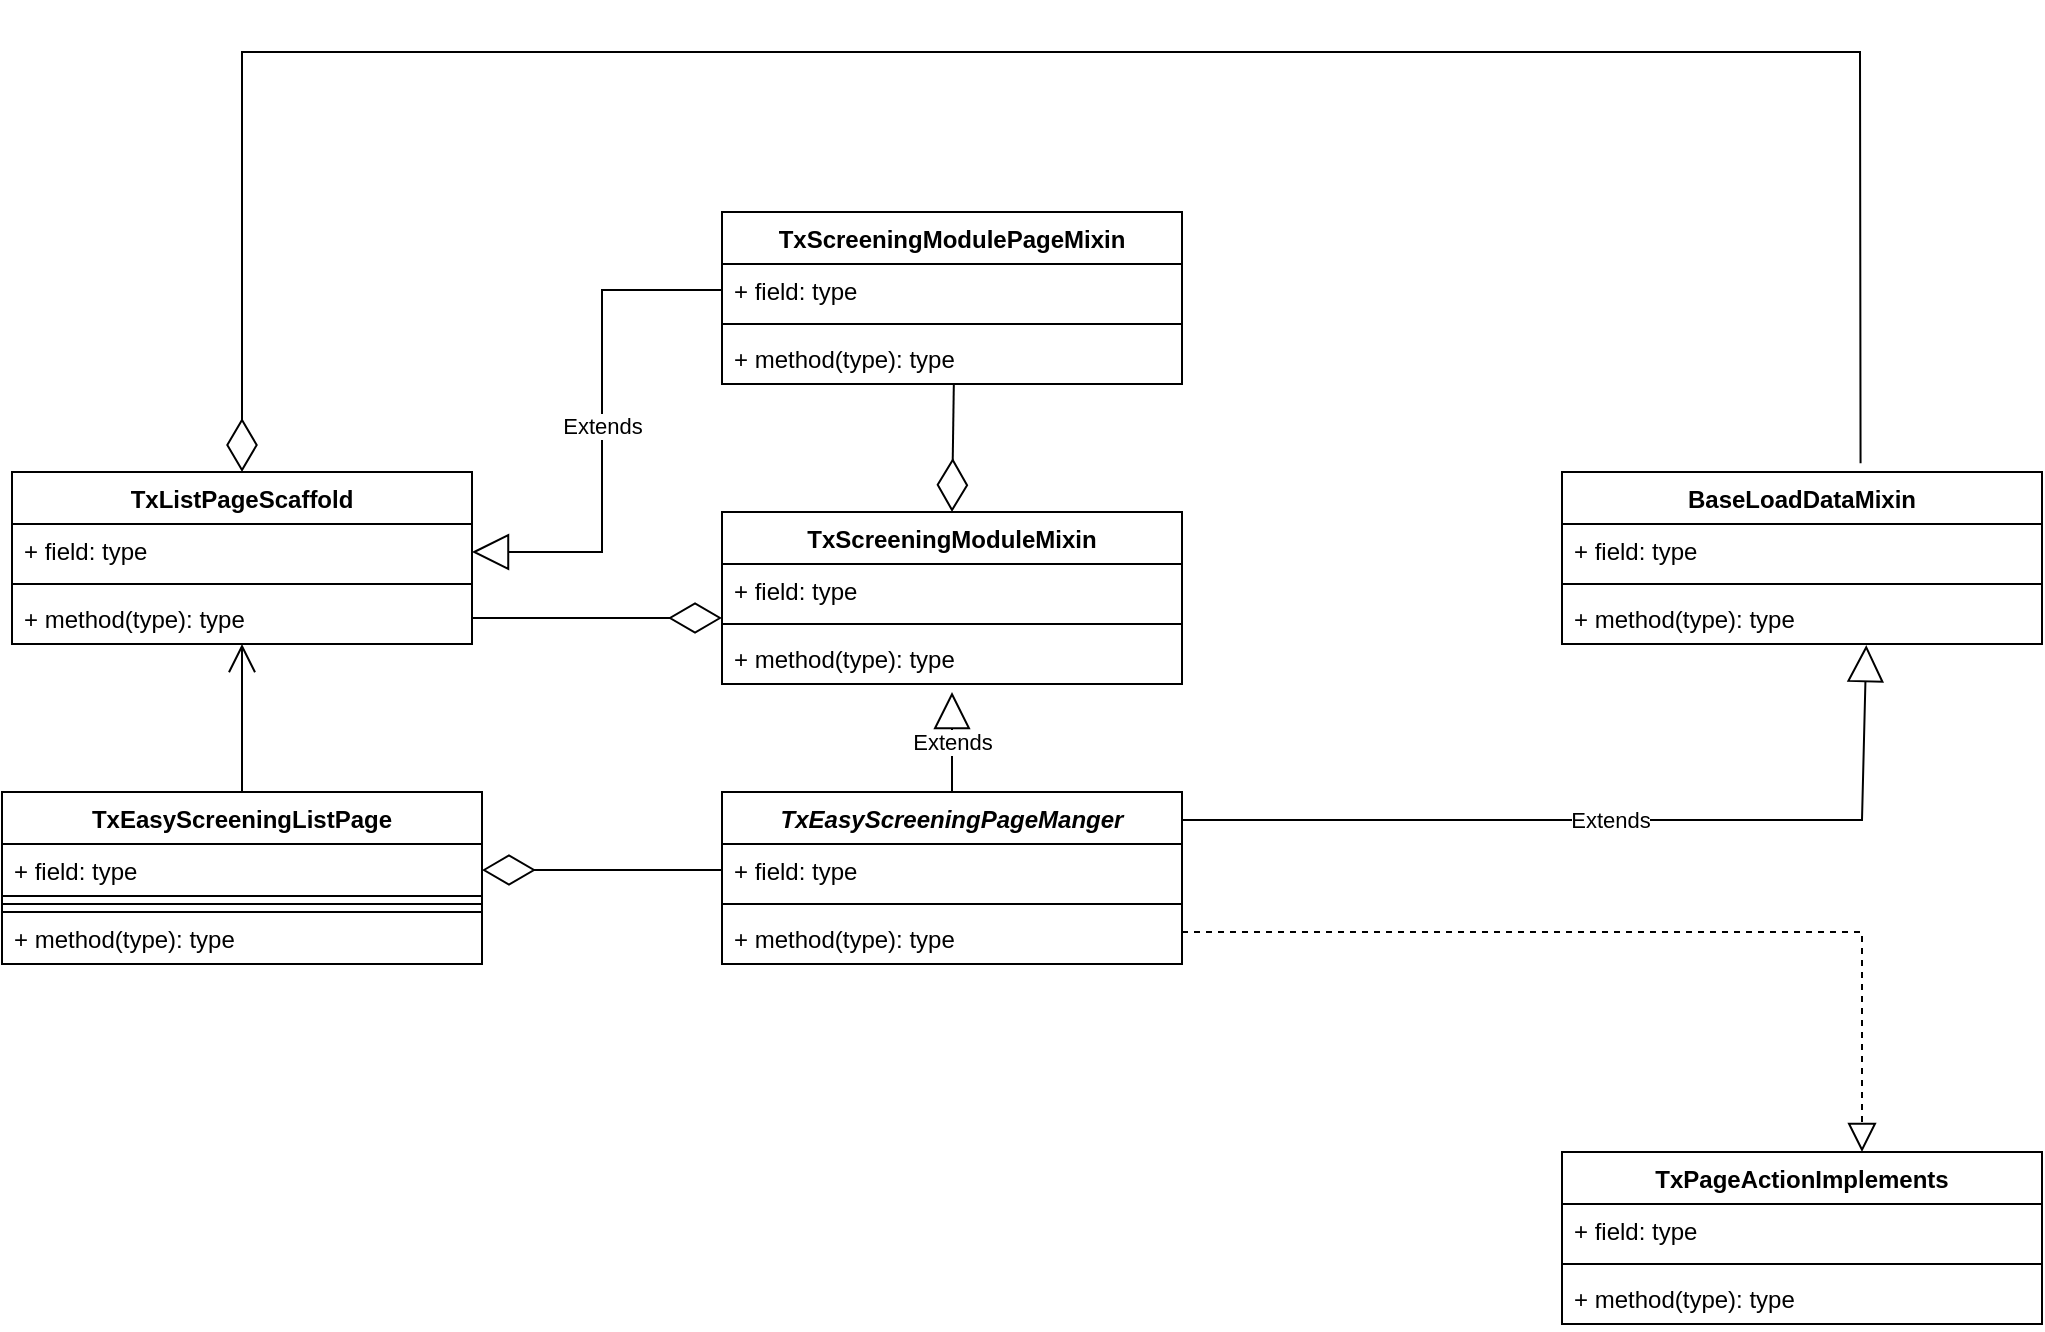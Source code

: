<mxfile version="16.1.0" type="github">
  <diagram id="tgZUNgkG0fE2vj0XrzTg" name="第 1 页">
    <mxGraphModel dx="1580" dy="889" grid="1" gridSize="10" guides="1" tooltips="1" connect="1" arrows="1" fold="1" page="1" pageScale="1" pageWidth="3300" pageHeight="4681" math="0" shadow="0">
      <root>
        <mxCell id="0" />
        <mxCell id="1" parent="0" />
        <mxCell id="r79l5NThXxZ2iHZrWcsW-2" value="BaseLoadDataMixin&#xa;" style="swimlane;fontStyle=1;align=center;verticalAlign=top;childLayout=stackLayout;horizontal=1;startSize=26;horizontalStack=0;resizeParent=1;resizeParentMax=0;resizeLast=0;collapsible=1;marginBottom=0;shadow=0;" parent="1" vertex="1">
          <mxGeometry x="1130" y="370" width="240" height="86" as="geometry" />
        </mxCell>
        <mxCell id="r79l5NThXxZ2iHZrWcsW-3" value="+ field: type" style="text;strokeColor=none;fillColor=none;align=left;verticalAlign=top;spacingLeft=4;spacingRight=4;overflow=hidden;rotatable=0;points=[[0,0.5],[1,0.5]];portConstraint=eastwest;" parent="r79l5NThXxZ2iHZrWcsW-2" vertex="1">
          <mxGeometry y="26" width="240" height="26" as="geometry" />
        </mxCell>
        <mxCell id="r79l5NThXxZ2iHZrWcsW-4" value="" style="line;strokeWidth=1;fillColor=none;align=left;verticalAlign=middle;spacingTop=-1;spacingLeft=3;spacingRight=3;rotatable=0;labelPosition=right;points=[];portConstraint=eastwest;" parent="r79l5NThXxZ2iHZrWcsW-2" vertex="1">
          <mxGeometry y="52" width="240" height="8" as="geometry" />
        </mxCell>
        <mxCell id="r79l5NThXxZ2iHZrWcsW-5" value="+ method(type): type" style="text;strokeColor=none;fillColor=none;align=left;verticalAlign=top;spacingLeft=4;spacingRight=4;overflow=hidden;rotatable=0;points=[[0,0.5],[1,0.5]];portConstraint=eastwest;" parent="r79l5NThXxZ2iHZrWcsW-2" vertex="1">
          <mxGeometry y="60" width="240" height="26" as="geometry" />
        </mxCell>
        <mxCell id="r79l5NThXxZ2iHZrWcsW-10" value="TxEasyScreeningListPage" style="swimlane;fontStyle=1;align=center;verticalAlign=top;childLayout=stackLayout;horizontal=1;startSize=26;horizontalStack=0;resizeParent=1;resizeParentMax=0;resizeLast=0;collapsible=1;marginBottom=0;shadow=0;strokeColor=#000000;" parent="1" vertex="1">
          <mxGeometry x="350" y="530" width="240" height="86" as="geometry" />
        </mxCell>
        <mxCell id="r79l5NThXxZ2iHZrWcsW-11" value="+ field: type" style="text;strokeColor=#000000;fillColor=none;align=left;verticalAlign=top;spacingLeft=4;spacingRight=4;overflow=hidden;rotatable=0;points=[[0,0.5],[1,0.5]];portConstraint=eastwest;shadow=0;" parent="r79l5NThXxZ2iHZrWcsW-10" vertex="1">
          <mxGeometry y="26" width="240" height="26" as="geometry" />
        </mxCell>
        <mxCell id="r79l5NThXxZ2iHZrWcsW-12" value="" style="line;strokeWidth=1;fillColor=none;align=left;verticalAlign=middle;spacingTop=-1;spacingLeft=3;spacingRight=3;rotatable=0;labelPosition=right;points=[];portConstraint=eastwest;shadow=0;strokeColor=#000000;" parent="r79l5NThXxZ2iHZrWcsW-10" vertex="1">
          <mxGeometry y="52" width="240" height="8" as="geometry" />
        </mxCell>
        <mxCell id="r79l5NThXxZ2iHZrWcsW-13" value="+ method(type): type" style="text;strokeColor=#000000;fillColor=none;align=left;verticalAlign=top;spacingLeft=4;spacingRight=4;overflow=hidden;rotatable=0;points=[[0,0.5],[1,0.5]];portConstraint=eastwest;shadow=0;" parent="r79l5NThXxZ2iHZrWcsW-10" vertex="1">
          <mxGeometry y="60" width="240" height="26" as="geometry" />
        </mxCell>
        <mxCell id="r79l5NThXxZ2iHZrWcsW-19" value="TxEasyScreeningPageManger" style="swimlane;fontStyle=3;align=center;verticalAlign=top;childLayout=stackLayout;horizontal=1;startSize=26;horizontalStack=0;resizeParent=1;resizeParentMax=0;resizeLast=0;collapsible=1;marginBottom=0;shadow=0;" parent="1" vertex="1">
          <mxGeometry x="710" y="530" width="230" height="86" as="geometry" />
        </mxCell>
        <mxCell id="r79l5NThXxZ2iHZrWcsW-20" value="+ field: type" style="text;strokeColor=none;fillColor=none;align=left;verticalAlign=top;spacingLeft=4;spacingRight=4;overflow=hidden;rotatable=0;points=[[0,0.5],[1,0.5]];portConstraint=eastwest;shadow=0;" parent="r79l5NThXxZ2iHZrWcsW-19" vertex="1">
          <mxGeometry y="26" width="230" height="26" as="geometry" />
        </mxCell>
        <mxCell id="r79l5NThXxZ2iHZrWcsW-21" value="" style="line;strokeWidth=1;fillColor=none;align=left;verticalAlign=middle;spacingTop=-1;spacingLeft=3;spacingRight=3;rotatable=0;labelPosition=right;points=[];portConstraint=eastwest;shadow=0;" parent="r79l5NThXxZ2iHZrWcsW-19" vertex="1">
          <mxGeometry y="52" width="230" height="8" as="geometry" />
        </mxCell>
        <mxCell id="r79l5NThXxZ2iHZrWcsW-22" value="+ method(type): type" style="text;strokeColor=none;fillColor=none;align=left;verticalAlign=top;spacingLeft=4;spacingRight=4;overflow=hidden;rotatable=0;points=[[0,0.5],[1,0.5]];portConstraint=eastwest;shadow=0;" parent="r79l5NThXxZ2iHZrWcsW-19" vertex="1">
          <mxGeometry y="60" width="230" height="26" as="geometry" />
        </mxCell>
        <mxCell id="r79l5NThXxZ2iHZrWcsW-23" value="TxScreeningModuleMixin&#xa;" style="swimlane;fontStyle=1;align=center;verticalAlign=top;childLayout=stackLayout;horizontal=1;startSize=26;horizontalStack=0;resizeParent=1;resizeParentMax=0;resizeLast=0;collapsible=1;marginBottom=0;shadow=0;" parent="1" vertex="1">
          <mxGeometry x="710" y="390" width="230" height="86" as="geometry" />
        </mxCell>
        <mxCell id="r79l5NThXxZ2iHZrWcsW-24" value="+ field: type" style="text;strokeColor=none;fillColor=none;align=left;verticalAlign=top;spacingLeft=4;spacingRight=4;overflow=hidden;rotatable=0;points=[[0,0.5],[1,0.5]];portConstraint=eastwest;shadow=0;" parent="r79l5NThXxZ2iHZrWcsW-23" vertex="1">
          <mxGeometry y="26" width="230" height="26" as="geometry" />
        </mxCell>
        <mxCell id="r79l5NThXxZ2iHZrWcsW-25" value="" style="line;strokeWidth=1;fillColor=none;align=left;verticalAlign=middle;spacingTop=-1;spacingLeft=3;spacingRight=3;rotatable=0;labelPosition=right;points=[];portConstraint=eastwest;shadow=0;" parent="r79l5NThXxZ2iHZrWcsW-23" vertex="1">
          <mxGeometry y="52" width="230" height="8" as="geometry" />
        </mxCell>
        <mxCell id="r79l5NThXxZ2iHZrWcsW-26" value="+ method(type): type" style="text;strokeColor=none;fillColor=none;align=left;verticalAlign=top;spacingLeft=4;spacingRight=4;overflow=hidden;rotatable=0;points=[[0,0.5],[1,0.5]];portConstraint=eastwest;shadow=0;" parent="r79l5NThXxZ2iHZrWcsW-23" vertex="1">
          <mxGeometry y="60" width="230" height="26" as="geometry" />
        </mxCell>
        <mxCell id="r79l5NThXxZ2iHZrWcsW-27" value="TxPageActionImplements" style="swimlane;fontStyle=1;align=center;verticalAlign=top;childLayout=stackLayout;horizontal=1;startSize=26;horizontalStack=0;resizeParent=1;resizeParentMax=0;resizeLast=0;collapsible=1;marginBottom=0;shadow=0;" parent="1" vertex="1">
          <mxGeometry x="1130" y="710" width="240" height="86" as="geometry" />
        </mxCell>
        <mxCell id="r79l5NThXxZ2iHZrWcsW-28" value="+ field: type" style="text;strokeColor=none;fillColor=none;align=left;verticalAlign=top;spacingLeft=4;spacingRight=4;overflow=hidden;rotatable=0;points=[[0,0.5],[1,0.5]];portConstraint=eastwest;shadow=0;" parent="r79l5NThXxZ2iHZrWcsW-27" vertex="1">
          <mxGeometry y="26" width="240" height="26" as="geometry" />
        </mxCell>
        <mxCell id="r79l5NThXxZ2iHZrWcsW-29" value="" style="line;strokeWidth=1;fillColor=none;align=left;verticalAlign=middle;spacingTop=-1;spacingLeft=3;spacingRight=3;rotatable=0;labelPosition=right;points=[];portConstraint=eastwest;shadow=0;" parent="r79l5NThXxZ2iHZrWcsW-27" vertex="1">
          <mxGeometry y="52" width="240" height="8" as="geometry" />
        </mxCell>
        <mxCell id="r79l5NThXxZ2iHZrWcsW-30" value="+ method(type): type" style="text;strokeColor=none;fillColor=none;align=left;verticalAlign=top;spacingLeft=4;spacingRight=4;overflow=hidden;rotatable=0;points=[[0,0.5],[1,0.5]];portConstraint=eastwest;shadow=0;" parent="r79l5NThXxZ2iHZrWcsW-27" vertex="1">
          <mxGeometry y="60" width="240" height="26" as="geometry" />
        </mxCell>
        <mxCell id="r79l5NThXxZ2iHZrWcsW-35" value="TxListPageScaffold" style="swimlane;fontStyle=1;align=center;verticalAlign=top;childLayout=stackLayout;horizontal=1;startSize=26;horizontalStack=0;resizeParent=1;resizeParentMax=0;resizeLast=0;collapsible=1;marginBottom=0;shadow=0;" parent="1" vertex="1">
          <mxGeometry x="355" y="370" width="230" height="86" as="geometry" />
        </mxCell>
        <mxCell id="r79l5NThXxZ2iHZrWcsW-36" value="+ field: type" style="text;strokeColor=none;fillColor=none;align=left;verticalAlign=top;spacingLeft=4;spacingRight=4;overflow=hidden;rotatable=0;points=[[0,0.5],[1,0.5]];portConstraint=eastwest;shadow=0;" parent="r79l5NThXxZ2iHZrWcsW-35" vertex="1">
          <mxGeometry y="26" width="230" height="26" as="geometry" />
        </mxCell>
        <mxCell id="r79l5NThXxZ2iHZrWcsW-37" value="" style="line;strokeWidth=1;fillColor=none;align=left;verticalAlign=middle;spacingTop=-1;spacingLeft=3;spacingRight=3;rotatable=0;labelPosition=right;points=[];portConstraint=eastwest;shadow=0;" parent="r79l5NThXxZ2iHZrWcsW-35" vertex="1">
          <mxGeometry y="52" width="230" height="8" as="geometry" />
        </mxCell>
        <mxCell id="r79l5NThXxZ2iHZrWcsW-38" value="+ method(type): type" style="text;strokeColor=none;fillColor=none;align=left;verticalAlign=top;spacingLeft=4;spacingRight=4;overflow=hidden;rotatable=0;points=[[0,0.5],[1,0.5]];portConstraint=eastwest;shadow=0;" parent="r79l5NThXxZ2iHZrWcsW-35" vertex="1">
          <mxGeometry y="60" width="230" height="26" as="geometry" />
        </mxCell>
        <mxCell id="MXres9sQd2bUg8aWmuaE-1" value="" style="endArrow=open;endFill=1;endSize=12;html=1;rounded=0;exitX=0.5;exitY=0;exitDx=0;exitDy=0;" edge="1" parent="1" source="r79l5NThXxZ2iHZrWcsW-10" target="r79l5NThXxZ2iHZrWcsW-38">
          <mxGeometry width="160" relative="1" as="geometry">
            <mxPoint x="460" y="470" as="sourcePoint" />
            <mxPoint x="470" y="470" as="targetPoint" />
          </mxGeometry>
        </mxCell>
        <mxCell id="MXres9sQd2bUg8aWmuaE-3" value="" style="endArrow=block;dashed=1;endFill=0;endSize=12;html=1;rounded=0;" edge="1" parent="1">
          <mxGeometry width="160" relative="1" as="geometry">
            <mxPoint x="940" y="600" as="sourcePoint" />
            <mxPoint x="1280" y="710" as="targetPoint" />
            <Array as="points">
              <mxPoint x="1280" y="600" />
            </Array>
          </mxGeometry>
        </mxCell>
        <mxCell id="MXres9sQd2bUg8aWmuaE-4" value="Extends" style="endArrow=block;endSize=16;endFill=0;html=1;rounded=0;entryX=0.634;entryY=1.021;entryDx=0;entryDy=0;entryPerimeter=0;" edge="1" parent="1" target="r79l5NThXxZ2iHZrWcsW-5">
          <mxGeometry width="160" relative="1" as="geometry">
            <mxPoint x="940" y="544" as="sourcePoint" />
            <mxPoint x="1090" y="460" as="targetPoint" />
            <Array as="points">
              <mxPoint x="1280" y="544" />
            </Array>
          </mxGeometry>
        </mxCell>
        <mxCell id="MXres9sQd2bUg8aWmuaE-5" value="Extends" style="endArrow=block;endSize=16;endFill=0;html=1;rounded=0;exitX=0.5;exitY=0;exitDx=0;exitDy=0;" edge="1" parent="1" source="r79l5NThXxZ2iHZrWcsW-19">
          <mxGeometry width="160" relative="1" as="geometry">
            <mxPoint x="1040" y="568" as="sourcePoint" />
            <mxPoint x="825" y="480" as="targetPoint" />
          </mxGeometry>
        </mxCell>
        <mxCell id="MXres9sQd2bUg8aWmuaE-11" value="TxScreeningModulePageMixin" style="swimlane;fontStyle=1;align=center;verticalAlign=top;childLayout=stackLayout;horizontal=1;startSize=26;horizontalStack=0;resizeParent=1;resizeParentMax=0;resizeLast=0;collapsible=1;marginBottom=0;" vertex="1" parent="1">
          <mxGeometry x="710" y="240" width="230" height="86" as="geometry" />
        </mxCell>
        <mxCell id="MXres9sQd2bUg8aWmuaE-12" value="+ field: type" style="text;strokeColor=none;fillColor=none;align=left;verticalAlign=top;spacingLeft=4;spacingRight=4;overflow=hidden;rotatable=0;points=[[0,0.5],[1,0.5]];portConstraint=eastwest;" vertex="1" parent="MXres9sQd2bUg8aWmuaE-11">
          <mxGeometry y="26" width="230" height="26" as="geometry" />
        </mxCell>
        <mxCell id="MXres9sQd2bUg8aWmuaE-13" value="" style="line;strokeWidth=1;fillColor=none;align=left;verticalAlign=middle;spacingTop=-1;spacingLeft=3;spacingRight=3;rotatable=0;labelPosition=right;points=[];portConstraint=eastwest;" vertex="1" parent="MXres9sQd2bUg8aWmuaE-11">
          <mxGeometry y="52" width="230" height="8" as="geometry" />
        </mxCell>
        <mxCell id="MXres9sQd2bUg8aWmuaE-14" value="+ method(type): type" style="text;strokeColor=none;fillColor=none;align=left;verticalAlign=top;spacingLeft=4;spacingRight=4;overflow=hidden;rotatable=0;points=[[0,0.5],[1,0.5]];portConstraint=eastwest;" vertex="1" parent="MXres9sQd2bUg8aWmuaE-11">
          <mxGeometry y="60" width="230" height="26" as="geometry" />
        </mxCell>
        <mxCell id="MXres9sQd2bUg8aWmuaE-16" value="" style="endArrow=diamondThin;endFill=0;endSize=24;html=1;rounded=0;entryX=0.5;entryY=0;entryDx=0;entryDy=0;exitX=0.504;exitY=0.985;exitDx=0;exitDy=0;exitPerimeter=0;" edge="1" parent="1" source="MXres9sQd2bUg8aWmuaE-14" target="r79l5NThXxZ2iHZrWcsW-23">
          <mxGeometry width="160" relative="1" as="geometry">
            <mxPoint x="730" y="340" as="sourcePoint" />
            <mxPoint x="890" y="340" as="targetPoint" />
          </mxGeometry>
        </mxCell>
        <mxCell id="MXres9sQd2bUg8aWmuaE-18" value="" style="endArrow=diamondThin;endFill=0;endSize=24;html=1;rounded=0;exitX=0.622;exitY=-0.051;exitDx=0;exitDy=0;exitPerimeter=0;entryX=0.5;entryY=0;entryDx=0;entryDy=0;" edge="1" parent="1" source="r79l5NThXxZ2iHZrWcsW-2" target="r79l5NThXxZ2iHZrWcsW-35">
          <mxGeometry width="160" relative="1" as="geometry">
            <mxPoint x="1280" y="250" as="sourcePoint" />
            <mxPoint x="440" y="370" as="targetPoint" />
            <Array as="points">
              <mxPoint x="1279" y="160" />
              <mxPoint x="470" y="160" />
            </Array>
          </mxGeometry>
        </mxCell>
        <mxCell id="MXres9sQd2bUg8aWmuaE-19" value="" style="endArrow=diamondThin;endFill=0;endSize=24;html=1;rounded=0;entryX=1;entryY=0.5;entryDx=0;entryDy=0;exitX=0;exitY=0.5;exitDx=0;exitDy=0;" edge="1" parent="1" source="r79l5NThXxZ2iHZrWcsW-20" target="r79l5NThXxZ2iHZrWcsW-11">
          <mxGeometry width="160" relative="1" as="geometry">
            <mxPoint x="520" y="572.55" as="sourcePoint" />
            <mxPoint x="680" y="572.55" as="targetPoint" />
          </mxGeometry>
        </mxCell>
        <mxCell id="MXres9sQd2bUg8aWmuaE-20" value="Extends" style="endArrow=block;endSize=16;endFill=0;html=1;rounded=0;exitX=0;exitY=0.5;exitDx=0;exitDy=0;" edge="1" parent="1" source="MXres9sQd2bUg8aWmuaE-12">
          <mxGeometry width="160" relative="1" as="geometry">
            <mxPoint x="645" y="380" as="sourcePoint" />
            <mxPoint x="585" y="410" as="targetPoint" />
            <Array as="points">
              <mxPoint x="650" y="279" />
              <mxPoint x="650" y="410" />
            </Array>
          </mxGeometry>
        </mxCell>
        <mxCell id="MXres9sQd2bUg8aWmuaE-21" value="" style="endArrow=diamondThin;endFill=0;endSize=24;html=1;rounded=0;" edge="1" parent="1">
          <mxGeometry width="160" relative="1" as="geometry">
            <mxPoint x="585" y="443" as="sourcePoint" />
            <mxPoint x="710" y="443" as="targetPoint" />
          </mxGeometry>
        </mxCell>
      </root>
    </mxGraphModel>
  </diagram>
</mxfile>
